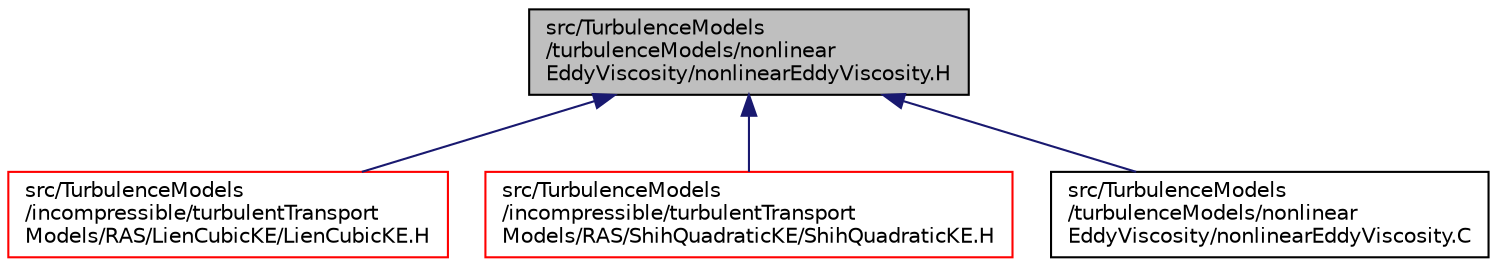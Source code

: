 digraph "src/TurbulenceModels/turbulenceModels/nonlinearEddyViscosity/nonlinearEddyViscosity.H"
{
  bgcolor="transparent";
  edge [fontname="Helvetica",fontsize="10",labelfontname="Helvetica",labelfontsize="10"];
  node [fontname="Helvetica",fontsize="10",shape=record];
  Node1 [label="src/TurbulenceModels\l/turbulenceModels/nonlinear\lEddyViscosity/nonlinearEddyViscosity.H",height=0.2,width=0.4,color="black", fillcolor="grey75", style="filled", fontcolor="black"];
  Node1 -> Node2 [dir="back",color="midnightblue",fontsize="10",style="solid",fontname="Helvetica"];
  Node2 [label="src/TurbulenceModels\l/incompressible/turbulentTransport\lModels/RAS/LienCubicKE/LienCubicKE.H",height=0.2,width=0.4,color="red",URL="$a10573.html"];
  Node1 -> Node3 [dir="back",color="midnightblue",fontsize="10",style="solid",fontname="Helvetica"];
  Node3 [label="src/TurbulenceModels\l/incompressible/turbulentTransport\lModels/RAS/ShihQuadraticKE/ShihQuadraticKE.H",height=0.2,width=0.4,color="red",URL="$a10579.html"];
  Node1 -> Node4 [dir="back",color="midnightblue",fontsize="10",style="solid",fontname="Helvetica"];
  Node4 [label="src/TurbulenceModels\l/turbulenceModels/nonlinear\lEddyViscosity/nonlinearEddyViscosity.C",height=0.2,width=0.4,color="black",URL="$a10690.html"];
}
